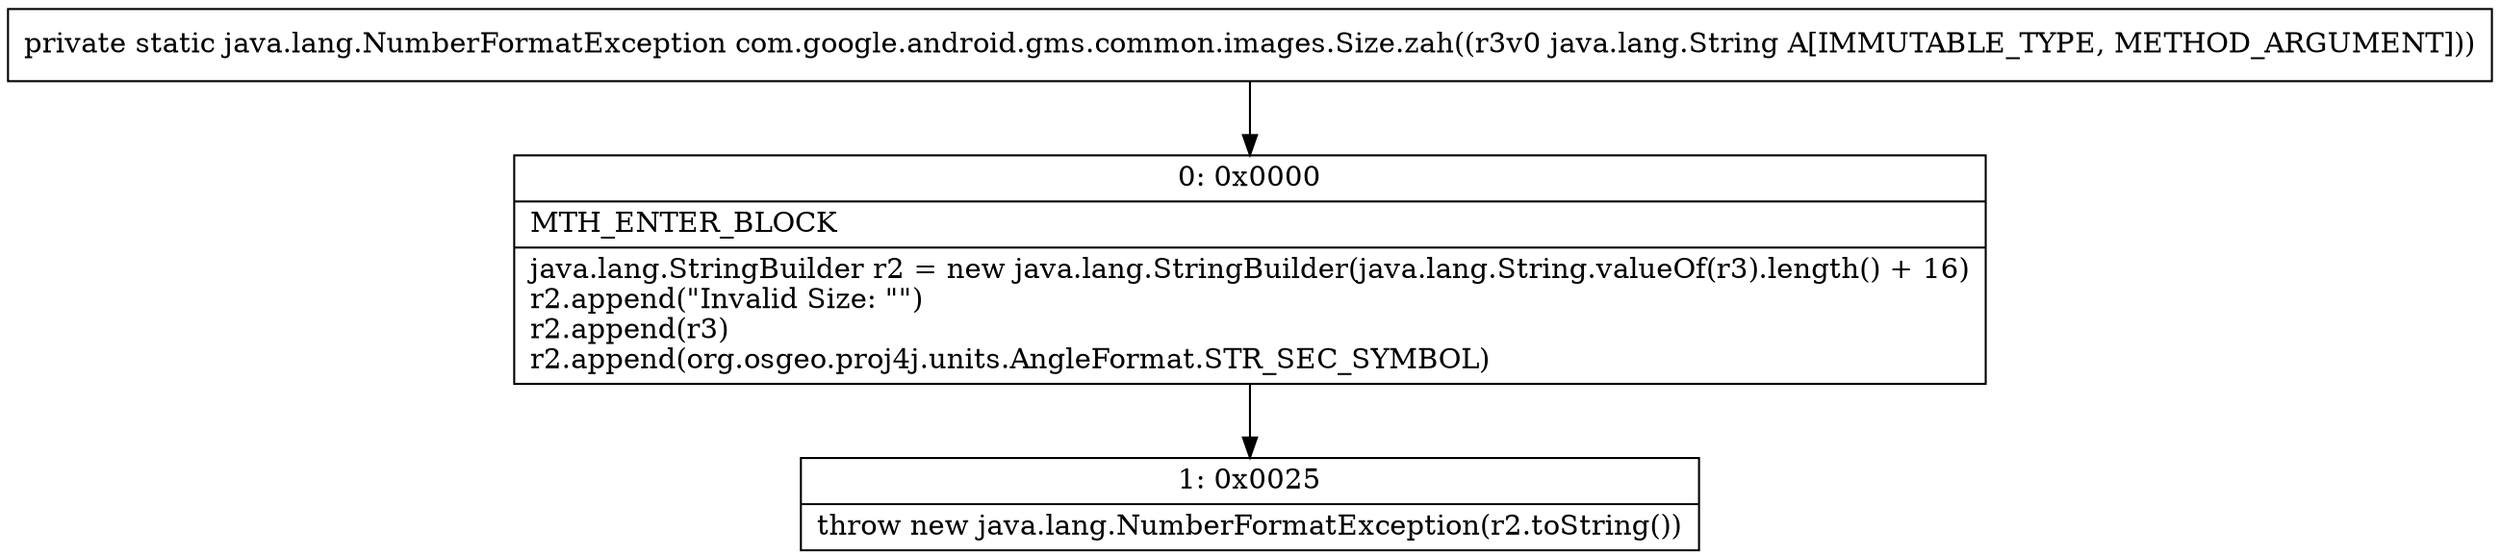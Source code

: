 digraph "CFG forcom.google.android.gms.common.images.Size.zah(Ljava\/lang\/String;)Ljava\/lang\/NumberFormatException;" {
Node_0 [shape=record,label="{0\:\ 0x0000|MTH_ENTER_BLOCK\l|java.lang.StringBuilder r2 = new java.lang.StringBuilder(java.lang.String.valueOf(r3).length() + 16)\lr2.append(\"Invalid Size: \"\")\lr2.append(r3)\lr2.append(org.osgeo.proj4j.units.AngleFormat.STR_SEC_SYMBOL)\l}"];
Node_1 [shape=record,label="{1\:\ 0x0025|throw new java.lang.NumberFormatException(r2.toString())\l}"];
MethodNode[shape=record,label="{private static java.lang.NumberFormatException com.google.android.gms.common.images.Size.zah((r3v0 java.lang.String A[IMMUTABLE_TYPE, METHOD_ARGUMENT])) }"];
MethodNode -> Node_0;
Node_0 -> Node_1;
}

